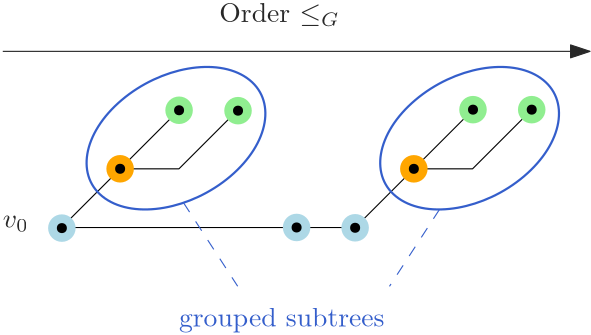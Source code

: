 <?xml version="1.0"?>
<!DOCTYPE ipe SYSTEM "ipe.dtd">
<ipe version="70218" creator="Ipe 7.2.23">
<info created="D:20221018084727" modified="D:20221219112523"/>
<ipestyle name="basic">
<symbol name="arrow/arc(spx)">
<path stroke="sym-stroke" fill="sym-stroke" pen="sym-pen">
0 0 m
-1 0.333 l
-1 -0.333 l
h
</path>
</symbol>
<symbol name="arrow/farc(spx)">
<path stroke="sym-stroke" fill="white" pen="sym-pen">
0 0 m
-1 0.333 l
-1 -0.333 l
h
</path>
</symbol>
<symbol name="arrow/ptarc(spx)">
<path stroke="sym-stroke" fill="sym-stroke" pen="sym-pen">
0 0 m
-1 0.333 l
-0.8 0 l
-1 -0.333 l
h
</path>
</symbol>
<symbol name="arrow/fptarc(spx)">
<path stroke="sym-stroke" fill="white" pen="sym-pen">
0 0 m
-1 0.333 l
-0.8 0 l
-1 -0.333 l
h
</path>
</symbol>
<symbol name="mark/circle(sx)" transformations="translations">
<path fill="sym-stroke">
0.6 0 0 0.6 0 0 e
0.4 0 0 0.4 0 0 e
</path>
</symbol>
<symbol name="mark/disk(sx)" transformations="translations">
<path fill="sym-stroke">
0.6 0 0 0.6 0 0 e
</path>
</symbol>
<symbol name="mark/fdisk(sfx)" transformations="translations">
<group>
<path fill="sym-fill">
0.5 0 0 0.5 0 0 e
</path>
<path fill="sym-stroke" fillrule="eofill">
0.6 0 0 0.6 0 0 e
0.4 0 0 0.4 0 0 e
</path>
</group>
</symbol>
<symbol name="mark/box(sx)" transformations="translations">
<path fill="sym-stroke" fillrule="eofill">
-0.6 -0.6 m
0.6 -0.6 l
0.6 0.6 l
-0.6 0.6 l
h
-0.4 -0.4 m
0.4 -0.4 l
0.4 0.4 l
-0.4 0.4 l
h
</path>
</symbol>
<symbol name="mark/square(sx)" transformations="translations">
<path fill="sym-stroke">
-0.6 -0.6 m
0.6 -0.6 l
0.6 0.6 l
-0.6 0.6 l
h
</path>
</symbol>
<symbol name="mark/fsquare(sfx)" transformations="translations">
<group>
<path fill="sym-fill">
-0.5 -0.5 m
0.5 -0.5 l
0.5 0.5 l
-0.5 0.5 l
h
</path>
<path fill="sym-stroke" fillrule="eofill">
-0.6 -0.6 m
0.6 -0.6 l
0.6 0.6 l
-0.6 0.6 l
h
-0.4 -0.4 m
0.4 -0.4 l
0.4 0.4 l
-0.4 0.4 l
h
</path>
</group>
</symbol>
<symbol name="mark/cross(sx)" transformations="translations">
<group>
<path fill="sym-stroke">
-0.43 -0.57 m
0.57 0.43 l
0.43 0.57 l
-0.57 -0.43 l
h
</path>
<path fill="sym-stroke">
-0.43 0.57 m
0.57 -0.43 l
0.43 -0.57 l
-0.57 0.43 l
h
</path>
</group>
</symbol>
<symbol name="arrow/fnormal(spx)">
<path stroke="sym-stroke" fill="white" pen="sym-pen">
0 0 m
-1 0.333 l
-1 -0.333 l
h
</path>
</symbol>
<symbol name="arrow/pointed(spx)">
<path stroke="sym-stroke" fill="sym-stroke" pen="sym-pen">
0 0 m
-1 0.333 l
-0.8 0 l
-1 -0.333 l
h
</path>
</symbol>
<symbol name="arrow/fpointed(spx)">
<path stroke="sym-stroke" fill="white" pen="sym-pen">
0 0 m
-1 0.333 l
-0.8 0 l
-1 -0.333 l
h
</path>
</symbol>
<symbol name="arrow/linear(spx)">
<path stroke="sym-stroke" pen="sym-pen">
-1 0.333 m
0 0 l
-1 -0.333 l
</path>
</symbol>
<symbol name="arrow/fdouble(spx)">
<path stroke="sym-stroke" fill="white" pen="sym-pen">
0 0 m
-1 0.333 l
-1 -0.333 l
h
-1 0 m
-2 0.333 l
-2 -0.333 l
h
</path>
</symbol>
<symbol name="arrow/double(spx)">
<path stroke="sym-stroke" fill="sym-stroke" pen="sym-pen">
0 0 m
-1 0.333 l
-1 -0.333 l
h
-1 0 m
-2 0.333 l
-2 -0.333 l
h
</path>
</symbol>
<symbol name="arrow/mid-normal(spx)">
<path stroke="sym-stroke" fill="sym-stroke" pen="sym-pen">
0.5 0 m
-0.5 0.333 l
-0.5 -0.333 l
h
</path>
</symbol>
<symbol name="arrow/mid-fnormal(spx)">
<path stroke="sym-stroke" fill="white" pen="sym-pen">
0.5 0 m
-0.5 0.333 l
-0.5 -0.333 l
h
</path>
</symbol>
<symbol name="arrow/mid-pointed(spx)">
<path stroke="sym-stroke" fill="sym-stroke" pen="sym-pen">
0.5 0 m
-0.5 0.333 l
-0.3 0 l
-0.5 -0.333 l
h
</path>
</symbol>
<symbol name="arrow/mid-fpointed(spx)">
<path stroke="sym-stroke" fill="white" pen="sym-pen">
0.5 0 m
-0.5 0.333 l
-0.3 0 l
-0.5 -0.333 l
h
</path>
</symbol>
<symbol name="arrow/mid-double(spx)">
<path stroke="sym-stroke" fill="sym-stroke" pen="sym-pen">
1 0 m
0 0.333 l
0 -0.333 l
h
0 0 m
-1 0.333 l
-1 -0.333 l
h
</path>
</symbol>
<symbol name="arrow/mid-fdouble(spx)">
<path stroke="sym-stroke" fill="white" pen="sym-pen">
1 0 m
0 0.333 l
0 -0.333 l
h
0 0 m
-1 0.333 l
-1 -0.333 l
h
</path>
</symbol>
<anglesize name="22.5 deg" value="22.5"/>
<anglesize name="30 deg" value="30"/>
<anglesize name="45 deg" value="45"/>
<anglesize name="60 deg" value="60"/>
<anglesize name="90 deg" value="90"/>
<arrowsize name="large" value="10"/>
<arrowsize name="small" value="5"/>
<arrowsize name="tiny" value="3"/>
<color name="blue" value="0 0 1"/>
<color name="brown" value="0.647 0.165 0.165"/>
<color name="darkblue" value="0 0 0.545"/>
<color name="darkcyan" value="0 0.545 0.545"/>
<color name="darkgray" value="0.663"/>
<color name="darkgreen" value="0 0.392 0"/>
<color name="darkmagenta" value="0.545 0 0.545"/>
<color name="darkorange" value="1 0.549 0"/>
<color name="darkred" value="0.545 0 0"/>
<color name="gold" value="1 0.843 0"/>
<color name="gray" value="0.745"/>
<color name="green" value="0 1 0"/>
<color name="lightblue" value="0.678 0.847 0.902"/>
<color name="lightcyan" value="0.878 1 1"/>
<color name="lightgray" value="0.827"/>
<color name="lightgreen" value="0.565 0.933 0.565"/>
<color name="lightyellow" value="1 1 0.878"/>
<color name="navy" value="0 0 0.502"/>
<color name="orange" value="1 0.647 0"/>
<color name="pink" value="1 0.753 0.796"/>
<color name="purple" value="0.627 0.125 0.941"/>
<color name="red" value="1 0 0"/>
<color name="seagreen" value="0.18 0.545 0.341"/>
<color name="turquoise" value="0.251 0.878 0.816"/>
<color name="violet" value="0.933 0.51 0.933"/>
<color name="yellow" value="1 1 0"/>
<dashstyle name="dash dot dotted" value="[4 2 1 2 1 2] 0"/>
<dashstyle name="dash dotted" value="[4 2 1 2] 0"/>
<dashstyle name="dashed" value="[4] 0"/>
<dashstyle name="dotted" value="[1 3] 0"/>
<gridsize name="10 pts (~3.5 mm)" value="10"/>
<gridsize name="14 pts (~5 mm)" value="14"/>
<gridsize name="16 pts (~6 mm)" value="16"/>
<gridsize name="20 pts (~7 mm)" value="20"/>
<gridsize name="28 pts (~10 mm)" value="28"/>
<gridsize name="32 pts (~12 mm)" value="32"/>
<gridsize name="4 pts" value="4"/>
<gridsize name="56 pts (~20 mm)" value="56"/>
<gridsize name="8 pts (~3 mm)" value="8"/>
<opacity name="10%" value="0.1"/>
<opacity name="30%" value="0.3"/>
<opacity name="50%" value="0.5"/>
<opacity name="75%" value="0.75"/>
<pen name="fat" value="1.2"/>
<pen name="heavier" value="0.8"/>
<pen name="ultrafat" value="2"/>
<symbolsize name="large" value="5"/>
<symbolsize name="small" value="2"/>
<symbolsize name="tiny" value="1.1"/>
<textsize name="Huge" value="\Huge"/>
<textsize name="LARGE" value="\LARGE"/>
<textsize name="Large" value="\Large"/>
<textsize name="footnote" value="\footnotesize"/>
<textsize name="huge" value="\huge"/>
<textsize name="large" value="\large"/>
<textsize name="small" value="\small"/>
<textsize name="tiny" value="\tiny"/>
<textstyle name="center" begin="\begin{center}" end="\end{center}"/>
<textstyle name="item" begin="\begin{itemize}\item{}" end="\end{itemize}"/>
<textstyle name="itemize" begin="\begin{itemize}" end="\end{itemize}"/>
<tiling name="falling" angle="-60" step="4" width="1"/>
<tiling name="rising" angle="30" step="4" width="1"/>
</ipestyle>
<page>
<layer name="alpha"/>
<view layers="alpha" active="alpha"/>
<path layer="alpha" matrix="1.3213 0 0 1.3213 -46.2675 -241.272" stroke="black">
160 688 m
176 704 l
192 720 l
</path>
<path matrix="1.3213 0 0 1.3213 -46.2675 -241.272" stroke="black">
176 704 m
192 704 l
208 720 l
</path>
<path matrix="1.3213 0 0 1.3213 -46.2675 -241.272" stroke="black">
160 688 m
224 688 l
240 688 l
256 704 l
272 720 l
</path>
<path matrix="1.3213 0 0 1.3213 -46.2675 -241.272" stroke="black">
256 704 m
272 704 l
288 720 l
</path>
<path matrix="1.3213 0 0 1.3213 55.5162 -313.439" fill="0.678 0.847 0.902">
3.74962 0 0 3.74962 83.0643 742.465 e
</path>
<path matrix="1.3213 0 0 1.3213 140.023 -313.21" fill="0.678 0.847 0.902">
3.74962 0 0 3.74962 83.0643 742.465 e
</path>
<path matrix="1.3213 0 0 1.3213 161.096 -313.324" fill="0.678 0.847 0.902">
3.74962 0 0 3.74962 83.0643 742.465 e
</path>
<path matrix="1.3213 0 0 1.3213 97.7161 -271.015" fill="0.565 0.933 0.565">
3.74962 0 0 3.74962 83.0643 742.465 e
</path>
<path matrix="1.3213 0 0 1.3213 118.936 -271.163" fill="0.565 0.933 0.565">
3.74962 0 0 3.74962 83.0643 742.465 e
</path>
<path matrix="1.3213 0 0 1.3213 76.4914 -292.086" fill="1 0.651 0">
3.74962 0 0 3.74962 83.0643 742.465 e
</path>
<path matrix="1.3213 0 0 1.3213 182.231 -292.103" fill="1 0.651 0">
3.74962 0 0 3.74962 83.0643 742.465 e
</path>
<path matrix="1.3213 0 0 1.3213 203.525 -270.8" fill="0.565 0.933 0.565">
3.74962 0 0 3.74962 83.0643 742.465 e
</path>
<use matrix="1.3213 0 0 1.3213 -320.97 -283.755" name="mark/disk(sx)" pos="368 720" size="normal" stroke="black"/>
<use matrix="1.3213 0 0 1.3213 -299.886 -283.527" name="mark/disk(sx)" pos="416 720" size="normal" stroke="black"/>
<use matrix="1.3213 0 0 1.3213 -342.235 -283.641" name="mark/disk(sx)" pos="464 720" size="normal" stroke="black"/>
<use matrix="1.3213 0 0 1.3213 -297.726 -296.907" name="mark/disk(sx)" pos="366.283 746.114" size="normal" stroke="black"/>
<use matrix="1.3213 0 0 1.3213 -257.821 -309.582" name="mark/disk(sx)" pos="352.145 771.654" size="normal" stroke="black"/>
<use matrix="1.3213 0 0 1.3213 -270.347 -309.73" name="mark/disk(sx)" pos="377.685 771.654" size="normal" stroke="black"/>
<use matrix="1.3213 0 0 1.3213 -303.469 -295.719" name="mark/disk(sx)" pos="450.656 745.202" size="normal" stroke="black"/>
<use matrix="1.3213 0 0 1.3213 -275.546 -310.572" name="mark/disk(sx)" pos="445.639 772.566" size="normal" stroke="black"/>
<path matrix="1.3213 0 0 1.3213 224.665 -270.8" fill="0.565 0.933 0.565">
3.74962 0 0 3.74962 83.0643 742.465 e
</path>
<use matrix="1.3213 0 0 1.3213 -254.406 -310.572" name="mark/disk(sx)" pos="445.639 772.566" size="normal" stroke="black"/>
<path matrix="1.3213 0 0 1.3213 -46.2675 -241.272" stroke="0.157" arrow="normal/normal">
144 736 m
304 736 l
</path>
<text matrix="1.3213 0 0 1.3213 -52.874 -251.843" transformations="translations" pos="208 752" stroke="0.157" type="label" width="43.286" height="6.923" depth="1.49" valign="baseline">Order $\leq_G$</text>
<text matrix="1.3213 0 0 1.3213 -46.2675 -241.272" transformations="translations" pos="144 688" stroke="0.157" type="label" width="9.298" height="4.294" depth="1.49" valign="baseline" style="math">v_0</text>
<path matrix="1.00573 0.852269 -0.769229 0.540624 543.885 322.552" stroke="0.204 0.369 0.796" pen="heavier">
25.4143 0 0 25.4143 89.9021 556.335 e
</path>
<path matrix="1.00573 0.852269 -0.769229 0.540624 649.59 322.552" stroke="0.204 0.369 0.796" pen="heavier">
25.4143 0 0 25.4143 89.9021 556.335 e
</path>
<text matrix="1.3213 0 0 1.3213 -67.4083 -255.807" transformations="translations" pos="208 672" stroke="0.204 0.369 0.796" type="label" width="74.056" height="6.926" depth="1.93" valign="baseline">grouped subtrees</text>
<path matrix="1.3213 0 0 1.3213 -46.2675 -241.272" stroke="0.204 0.369 0.796" dash="dashed">
193.248 694.75 m
208 672 l
</path>
<path matrix="1.3213 0 0 1.3213 -46.2675 -241.272" stroke="0.204 0.369 0.796" dash="dashed">
262.983 692.926 m
249.359 671.98 l
</path>
</page>
</ipe>
